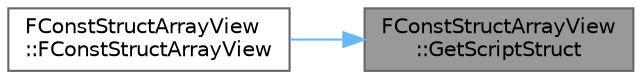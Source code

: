 digraph "FConstStructArrayView::GetScriptStruct"
{
 // INTERACTIVE_SVG=YES
 // LATEX_PDF_SIZE
  bgcolor="transparent";
  edge [fontname=Helvetica,fontsize=10,labelfontname=Helvetica,labelfontsize=10];
  node [fontname=Helvetica,fontsize=10,shape=box,height=0.2,width=0.4];
  rankdir="RL";
  Node1 [id="Node000001",label="FConstStructArrayView\l::GetScriptStruct",height=0.2,width=0.4,color="gray40", fillcolor="grey60", style="filled", fontcolor="black",tooltip="Returns struct type."];
  Node1 -> Node2 [id="edge1_Node000001_Node000002",dir="back",color="steelblue1",style="solid",tooltip=" "];
  Node2 [id="Node000002",label="FConstStructArrayView\l::FConstStructArrayView",height=0.2,width=0.4,color="grey40", fillcolor="white", style="filled",URL="$d5/d8f/structFConstStructArrayView.html#a87052e27240d2881ead0d1a31e4da67c",tooltip=" "];
}
